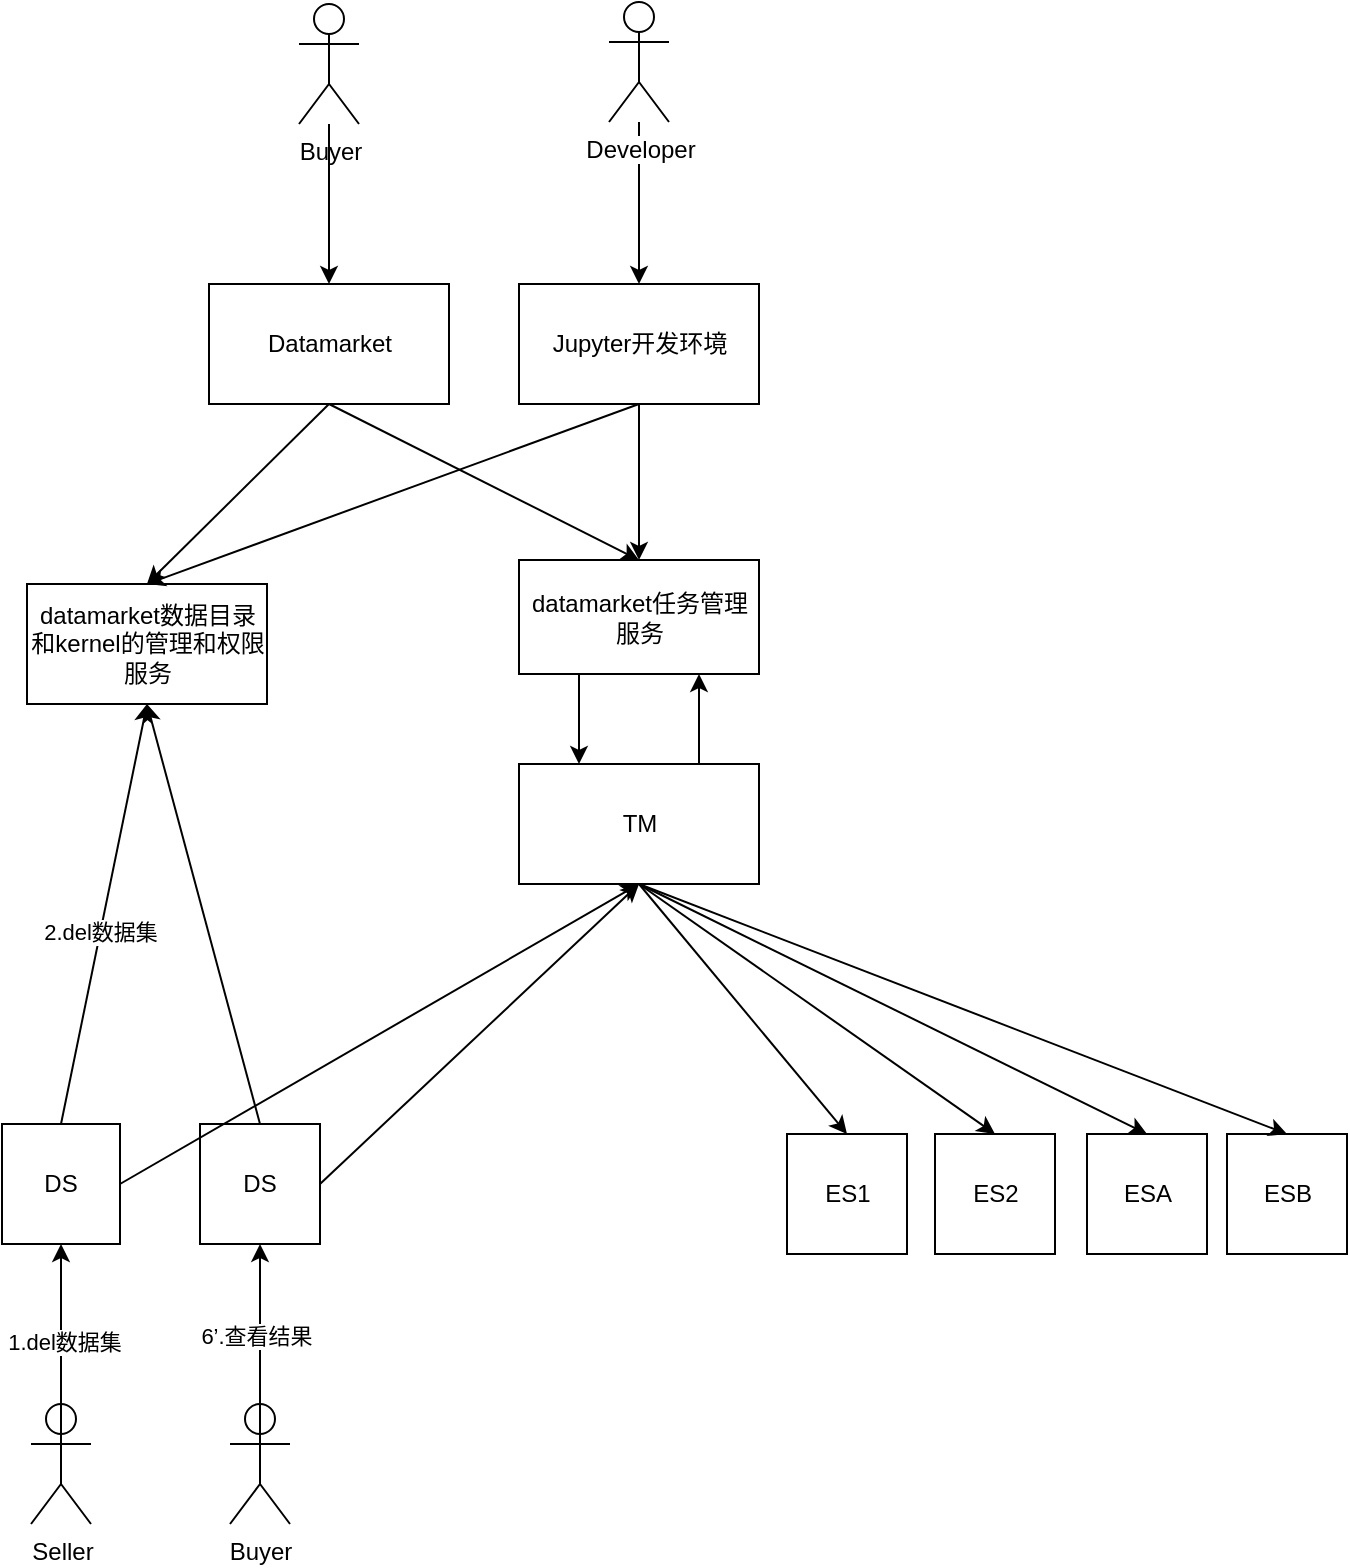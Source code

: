 <mxfile version="12.9.11" type="github">
  <diagram id="OBpz-HxGuRN2mtiWmTwj" name="Page-1">
    <mxGraphModel dx="1186" dy="764" grid="1" gridSize="10" guides="1" tooltips="1" connect="1" arrows="1" fold="1" page="1" pageScale="1" pageWidth="827" pageHeight="1169" math="0" shadow="0">
      <root>
        <mxCell id="0" />
        <mxCell id="1" parent="0" />
        <mxCell id="kIqzt4APMeg7fTaLDbrO-1" value="DS" style="rounded=0;whiteSpace=wrap;html=1;" vertex="1" parent="1">
          <mxGeometry x="120" y="1141" width="59" height="60" as="geometry" />
        </mxCell>
        <mxCell id="kIqzt4APMeg7fTaLDbrO-2" value="TM" style="rounded=0;whiteSpace=wrap;html=1;" vertex="1" parent="1">
          <mxGeometry x="378.5" y="961" width="120" height="60" as="geometry" />
        </mxCell>
        <mxCell id="kIqzt4APMeg7fTaLDbrO-3" value="ES1" style="rounded=0;whiteSpace=wrap;html=1;" vertex="1" parent="1">
          <mxGeometry x="512.5" y="1146" width="60" height="60" as="geometry" />
        </mxCell>
        <mxCell id="kIqzt4APMeg7fTaLDbrO-4" value="ESB" style="rounded=0;whiteSpace=wrap;html=1;" vertex="1" parent="1">
          <mxGeometry x="732.5" y="1146" width="60" height="60" as="geometry" />
        </mxCell>
        <mxCell id="kIqzt4APMeg7fTaLDbrO-5" value="ES2" style="rounded=0;whiteSpace=wrap;html=1;" vertex="1" parent="1">
          <mxGeometry x="586.5" y="1146" width="60" height="60" as="geometry" />
        </mxCell>
        <mxCell id="kIqzt4APMeg7fTaLDbrO-6" value="ESA" style="rounded=0;whiteSpace=wrap;html=1;" vertex="1" parent="1">
          <mxGeometry x="662.5" y="1146" width="60" height="60" as="geometry" />
        </mxCell>
        <mxCell id="kIqzt4APMeg7fTaLDbrO-7" value="DS" style="rounded=0;whiteSpace=wrap;html=1;" vertex="1" parent="1">
          <mxGeometry x="219" y="1141" width="60" height="60" as="geometry" />
        </mxCell>
        <mxCell id="kIqzt4APMeg7fTaLDbrO-8" value="Datamarket" style="rounded=0;whiteSpace=wrap;html=1;" vertex="1" parent="1">
          <mxGeometry x="223.5" y="721" width="120" height="60" as="geometry" />
        </mxCell>
        <mxCell id="kIqzt4APMeg7fTaLDbrO-9" value="" style="endArrow=classic;html=1;exitX=0.5;exitY=0;exitDx=0;exitDy=0;entryX=0.5;entryY=1;entryDx=0;entryDy=0;" edge="1" parent="1" source="kIqzt4APMeg7fTaLDbrO-1" target="kIqzt4APMeg7fTaLDbrO-32">
          <mxGeometry width="50" height="50" relative="1" as="geometry">
            <mxPoint x="342.5" y="901" as="sourcePoint" />
            <mxPoint x="392.5" y="851" as="targetPoint" />
          </mxGeometry>
        </mxCell>
        <mxCell id="kIqzt4APMeg7fTaLDbrO-43" value="2.del数据集" style="edgeLabel;html=1;align=center;verticalAlign=middle;resizable=0;points=[];" vertex="1" connectable="0" parent="kIqzt4APMeg7fTaLDbrO-9">
          <mxGeometry x="-0.079" y="1" relative="1" as="geometry">
            <mxPoint as="offset" />
          </mxGeometry>
        </mxCell>
        <mxCell id="kIqzt4APMeg7fTaLDbrO-10" value="Seller" style="shape=umlActor;verticalLabelPosition=bottom;labelBackgroundColor=#ffffff;verticalAlign=top;html=1;outlineConnect=0;" vertex="1" parent="1">
          <mxGeometry x="134.5" y="1281" width="30" height="60" as="geometry" />
        </mxCell>
        <mxCell id="kIqzt4APMeg7fTaLDbrO-11" value="" style="endArrow=classic;html=1;exitX=0.5;exitY=0.5;exitDx=0;exitDy=0;exitPerimeter=0;entryX=0.5;entryY=1;entryDx=0;entryDy=0;" edge="1" parent="1" source="kIqzt4APMeg7fTaLDbrO-10" target="kIqzt4APMeg7fTaLDbrO-1">
          <mxGeometry width="50" height="50" relative="1" as="geometry">
            <mxPoint x="182.5" y="971" as="sourcePoint" />
            <mxPoint x="232.5" y="921" as="targetPoint" />
          </mxGeometry>
        </mxCell>
        <mxCell id="kIqzt4APMeg7fTaLDbrO-12" value="&lt;span style=&quot;font-family: monospace ; font-size: 0px&quot;&gt;%3CmxGraphModel%3E%3Croot%3E%3CmxCell%20id%3D%220%22%2F%3E%3CmxCell%20id%3D%221%22%20parent%3D%220%22%2F%3E%3CmxCell%20id%3D%222%22%20value%3D%225%E2%80%99.%E6%9F%A5%E7%9C%8B%E7%BB%93%E6%9E%9C%22%20style%3D%22edgeLabel%3Bhtml%3D1%3Balign%3Dcenter%3BverticalAlign%3Dmiddle%3Bresizable%3D0%3Bpoints%3D%5B%5D%3B%22%20vertex%3D%221%22%20connectable%3D%220%22%20parent%3D%221%22%3E%3CmxGeometry%20x%3D%22227%22%20y%3D%221227%22%20as%3D%22geometry%22%3E%3CmxPoint%20as%3D%22offset%22%2F%3E%3C%2FmxGeometry%3E%3C%2FmxCell%3E%3C%2Froot%3E%3C%2FmxGraphModel%3E查&lt;/span&gt;" style="edgeLabel;html=1;align=center;verticalAlign=middle;resizable=0;points=[];" vertex="1" connectable="0" parent="kIqzt4APMeg7fTaLDbrO-11">
          <mxGeometry x="0.218" y="2" relative="1" as="geometry">
            <mxPoint x="1" as="offset" />
          </mxGeometry>
        </mxCell>
        <mxCell id="kIqzt4APMeg7fTaLDbrO-13" value="1.del数据集" style="edgeLabel;html=1;align=center;verticalAlign=middle;resizable=0;points=[];" vertex="1" connectable="0" parent="kIqzt4APMeg7fTaLDbrO-11">
          <mxGeometry x="0.109" relative="1" as="geometry">
            <mxPoint x="1" as="offset" />
          </mxGeometry>
        </mxCell>
        <mxCell id="kIqzt4APMeg7fTaLDbrO-14" value="" style="endArrow=classic;html=1;entryX=0.5;entryY=0;entryDx=0;entryDy=0;exitX=0.5;exitY=1;exitDx=0;exitDy=0;" edge="1" parent="1" source="kIqzt4APMeg7fTaLDbrO-2" target="kIqzt4APMeg7fTaLDbrO-3">
          <mxGeometry width="50" height="50" relative="1" as="geometry">
            <mxPoint x="476.5" y="991" as="sourcePoint" />
            <mxPoint x="526.5" y="941" as="targetPoint" />
          </mxGeometry>
        </mxCell>
        <mxCell id="kIqzt4APMeg7fTaLDbrO-15" value="" style="endArrow=classic;html=1;entryX=0.5;entryY=0;entryDx=0;entryDy=0;exitX=0.5;exitY=1;exitDx=0;exitDy=0;" edge="1" parent="1" source="kIqzt4APMeg7fTaLDbrO-2" target="kIqzt4APMeg7fTaLDbrO-4">
          <mxGeometry width="50" height="50" relative="1" as="geometry">
            <mxPoint x="476.5" y="991" as="sourcePoint" />
            <mxPoint x="526.5" y="941" as="targetPoint" />
          </mxGeometry>
        </mxCell>
        <mxCell id="kIqzt4APMeg7fTaLDbrO-17" value="" style="endArrow=classic;html=1;entryX=0.5;entryY=0;entryDx=0;entryDy=0;exitX=0.5;exitY=1;exitDx=0;exitDy=0;" edge="1" parent="1" source="kIqzt4APMeg7fTaLDbrO-2" target="kIqzt4APMeg7fTaLDbrO-5">
          <mxGeometry width="50" height="50" relative="1" as="geometry">
            <mxPoint x="476.5" y="991" as="sourcePoint" />
            <mxPoint x="526.5" y="941" as="targetPoint" />
          </mxGeometry>
        </mxCell>
        <mxCell id="kIqzt4APMeg7fTaLDbrO-18" value="" style="endArrow=classic;html=1;entryX=0.5;entryY=0;entryDx=0;entryDy=0;exitX=0.5;exitY=1;exitDx=0;exitDy=0;" edge="1" parent="1" source="kIqzt4APMeg7fTaLDbrO-2" target="kIqzt4APMeg7fTaLDbrO-6">
          <mxGeometry width="50" height="50" relative="1" as="geometry">
            <mxPoint x="476.5" y="991" as="sourcePoint" />
            <mxPoint x="526.5" y="941" as="targetPoint" />
          </mxGeometry>
        </mxCell>
        <mxCell id="kIqzt4APMeg7fTaLDbrO-19" value="" style="endArrow=classic;html=1;entryX=0.5;entryY=1;entryDx=0;entryDy=0;exitX=0.5;exitY=0;exitDx=0;exitDy=0;" edge="1" parent="1" source="kIqzt4APMeg7fTaLDbrO-7" target="kIqzt4APMeg7fTaLDbrO-32">
          <mxGeometry width="50" height="50" relative="1" as="geometry">
            <mxPoint x="572.5" y="861" as="sourcePoint" />
            <mxPoint x="392.5" y="841" as="targetPoint" />
          </mxGeometry>
        </mxCell>
        <mxCell id="kIqzt4APMeg7fTaLDbrO-20" value="" style="endArrow=classic;html=1;entryX=0.25;entryY=0;entryDx=0;entryDy=0;exitX=0.25;exitY=1;exitDx=0;exitDy=0;" edge="1" parent="1" source="kIqzt4APMeg7fTaLDbrO-38" target="kIqzt4APMeg7fTaLDbrO-2">
          <mxGeometry width="50" height="50" relative="1" as="geometry">
            <mxPoint x="342.5" y="891" as="sourcePoint" />
            <mxPoint x="392.5" y="841" as="targetPoint" />
          </mxGeometry>
        </mxCell>
        <mxCell id="kIqzt4APMeg7fTaLDbrO-22" value="" style="endArrow=classic;html=1;exitX=1;exitY=0.5;exitDx=0;exitDy=0;" edge="1" parent="1" source="kIqzt4APMeg7fTaLDbrO-1">
          <mxGeometry width="50" height="50" relative="1" as="geometry">
            <mxPoint x="342.5" y="891" as="sourcePoint" />
            <mxPoint x="438.5" y="1021" as="targetPoint" />
          </mxGeometry>
        </mxCell>
        <mxCell id="kIqzt4APMeg7fTaLDbrO-24" value="" style="endArrow=classic;html=1;exitX=1;exitY=0.5;exitDx=0;exitDy=0;entryX=0.5;entryY=1;entryDx=0;entryDy=0;" edge="1" parent="1" source="kIqzt4APMeg7fTaLDbrO-7" target="kIqzt4APMeg7fTaLDbrO-2">
          <mxGeometry width="50" height="50" relative="1" as="geometry">
            <mxPoint x="342.5" y="891" as="sourcePoint" />
            <mxPoint x="392.5" y="841" as="targetPoint" />
          </mxGeometry>
        </mxCell>
        <mxCell id="kIqzt4APMeg7fTaLDbrO-25" value="Buyer" style="shape=umlActor;verticalLabelPosition=bottom;labelBackgroundColor=#ffffff;verticalAlign=top;html=1;outlineConnect=0;" vertex="1" parent="1">
          <mxGeometry x="268.5" y="581" width="30" height="60" as="geometry" />
        </mxCell>
        <mxCell id="kIqzt4APMeg7fTaLDbrO-26" value="" style="endArrow=classic;html=1;entryX=0.5;entryY=0;entryDx=0;entryDy=0;" edge="1" parent="1" source="kIqzt4APMeg7fTaLDbrO-25" target="kIqzt4APMeg7fTaLDbrO-8">
          <mxGeometry width="50" height="50" relative="1" as="geometry">
            <mxPoint x="223.5" y="881" as="sourcePoint" />
            <mxPoint x="273.5" y="831" as="targetPoint" />
          </mxGeometry>
        </mxCell>
        <mxCell id="kIqzt4APMeg7fTaLDbrO-28" value="" style="endArrow=classic;html=1;entryX=0.75;entryY=1;entryDx=0;entryDy=0;exitX=0.75;exitY=0;exitDx=0;exitDy=0;" edge="1" parent="1" source="kIqzt4APMeg7fTaLDbrO-2" target="kIqzt4APMeg7fTaLDbrO-38">
          <mxGeometry width="50" height="50" relative="1" as="geometry">
            <mxPoint x="362.5" y="841" as="sourcePoint" />
            <mxPoint x="412.5" y="791" as="targetPoint" />
          </mxGeometry>
        </mxCell>
        <mxCell id="kIqzt4APMeg7fTaLDbrO-29" value="Buyer" style="shape=umlActor;verticalLabelPosition=bottom;labelBackgroundColor=#ffffff;verticalAlign=top;html=1;outlineConnect=0;" vertex="1" parent="1">
          <mxGeometry x="234" y="1281" width="30" height="60" as="geometry" />
        </mxCell>
        <mxCell id="kIqzt4APMeg7fTaLDbrO-30" value="" style="endArrow=classic;html=1;exitX=0.5;exitY=0.5;exitDx=0;exitDy=0;exitPerimeter=0;entryX=0.5;entryY=1;entryDx=0;entryDy=0;" edge="1" parent="1" source="kIqzt4APMeg7fTaLDbrO-29" target="kIqzt4APMeg7fTaLDbrO-7">
          <mxGeometry width="50" height="50" relative="1" as="geometry">
            <mxPoint x="-57.5" y="841" as="sourcePoint" />
            <mxPoint x="-7.5" y="791" as="targetPoint" />
          </mxGeometry>
        </mxCell>
        <mxCell id="kIqzt4APMeg7fTaLDbrO-31" value="6’.查看结果" style="edgeLabel;html=1;align=center;verticalAlign=middle;resizable=0;points=[];" vertex="1" connectable="0" parent="kIqzt4APMeg7fTaLDbrO-30">
          <mxGeometry x="0.164" y="2" relative="1" as="geometry">
            <mxPoint as="offset" />
          </mxGeometry>
        </mxCell>
        <mxCell id="kIqzt4APMeg7fTaLDbrO-32" value="datamarket数据目录和kernel的管理和权限服务" style="rounded=0;whiteSpace=wrap;html=1;" vertex="1" parent="1">
          <mxGeometry x="132.5" y="871" width="120" height="60" as="geometry" />
        </mxCell>
        <mxCell id="kIqzt4APMeg7fTaLDbrO-33" value="" style="endArrow=classic;html=1;exitX=0.5;exitY=1;exitDx=0;exitDy=0;entryX=0.5;entryY=0;entryDx=0;entryDy=0;" edge="1" parent="1" source="kIqzt4APMeg7fTaLDbrO-8" target="kIqzt4APMeg7fTaLDbrO-32">
          <mxGeometry width="50" height="50" relative="1" as="geometry">
            <mxPoint x="308.5" y="936" as="sourcePoint" />
            <mxPoint x="358.5" y="886" as="targetPoint" />
          </mxGeometry>
        </mxCell>
        <mxCell id="kIqzt4APMeg7fTaLDbrO-35" value="Jupyter开发环境" style="rounded=0;whiteSpace=wrap;html=1;" vertex="1" parent="1">
          <mxGeometry x="378.5" y="721" width="120" height="60" as="geometry" />
        </mxCell>
        <mxCell id="kIqzt4APMeg7fTaLDbrO-36" value="" style="edgeStyle=orthogonalEdgeStyle;rounded=0;orthogonalLoop=1;jettySize=auto;html=1;" edge="1" parent="1" source="kIqzt4APMeg7fTaLDbrO-37" target="kIqzt4APMeg7fTaLDbrO-35">
          <mxGeometry relative="1" as="geometry" />
        </mxCell>
        <mxCell id="kIqzt4APMeg7fTaLDbrO-37" value="Developer" style="shape=umlActor;verticalLabelPosition=bottom;labelBackgroundColor=#ffffff;verticalAlign=top;html=1;outlineConnect=0;" vertex="1" parent="1">
          <mxGeometry x="423.5" y="580" width="30" height="60" as="geometry" />
        </mxCell>
        <mxCell id="kIqzt4APMeg7fTaLDbrO-38" value="datamarket任务管理服务" style="rounded=0;whiteSpace=wrap;html=1;" vertex="1" parent="1">
          <mxGeometry x="378.5" y="859" width="120" height="57" as="geometry" />
        </mxCell>
        <mxCell id="kIqzt4APMeg7fTaLDbrO-39" value="" style="endArrow=classic;html=1;exitX=0.5;exitY=1;exitDx=0;exitDy=0;entryX=0.5;entryY=0;entryDx=0;entryDy=0;" edge="1" parent="1" source="kIqzt4APMeg7fTaLDbrO-8" target="kIqzt4APMeg7fTaLDbrO-38">
          <mxGeometry width="50" height="50" relative="1" as="geometry">
            <mxPoint x="448.5" y="936" as="sourcePoint" />
            <mxPoint x="498.5" y="886" as="targetPoint" />
          </mxGeometry>
        </mxCell>
        <mxCell id="kIqzt4APMeg7fTaLDbrO-41" value="" style="endArrow=classic;html=1;exitX=0.5;exitY=1;exitDx=0;exitDy=0;entryX=0.5;entryY=0;entryDx=0;entryDy=0;" edge="1" parent="1" source="kIqzt4APMeg7fTaLDbrO-35" target="kIqzt4APMeg7fTaLDbrO-38">
          <mxGeometry width="50" height="50" relative="1" as="geometry">
            <mxPoint x="448.5" y="936" as="sourcePoint" />
            <mxPoint x="498.5" y="886" as="targetPoint" />
          </mxGeometry>
        </mxCell>
        <mxCell id="kIqzt4APMeg7fTaLDbrO-42" value="" style="endArrow=classic;html=1;exitX=0.5;exitY=1;exitDx=0;exitDy=0;entryX=0.5;entryY=0;entryDx=0;entryDy=0;" edge="1" parent="1" source="kIqzt4APMeg7fTaLDbrO-35" target="kIqzt4APMeg7fTaLDbrO-32">
          <mxGeometry width="50" height="50" relative="1" as="geometry">
            <mxPoint x="519.5" y="806" as="sourcePoint" />
            <mxPoint x="478.5" y="886" as="targetPoint" />
          </mxGeometry>
        </mxCell>
      </root>
    </mxGraphModel>
  </diagram>
</mxfile>
